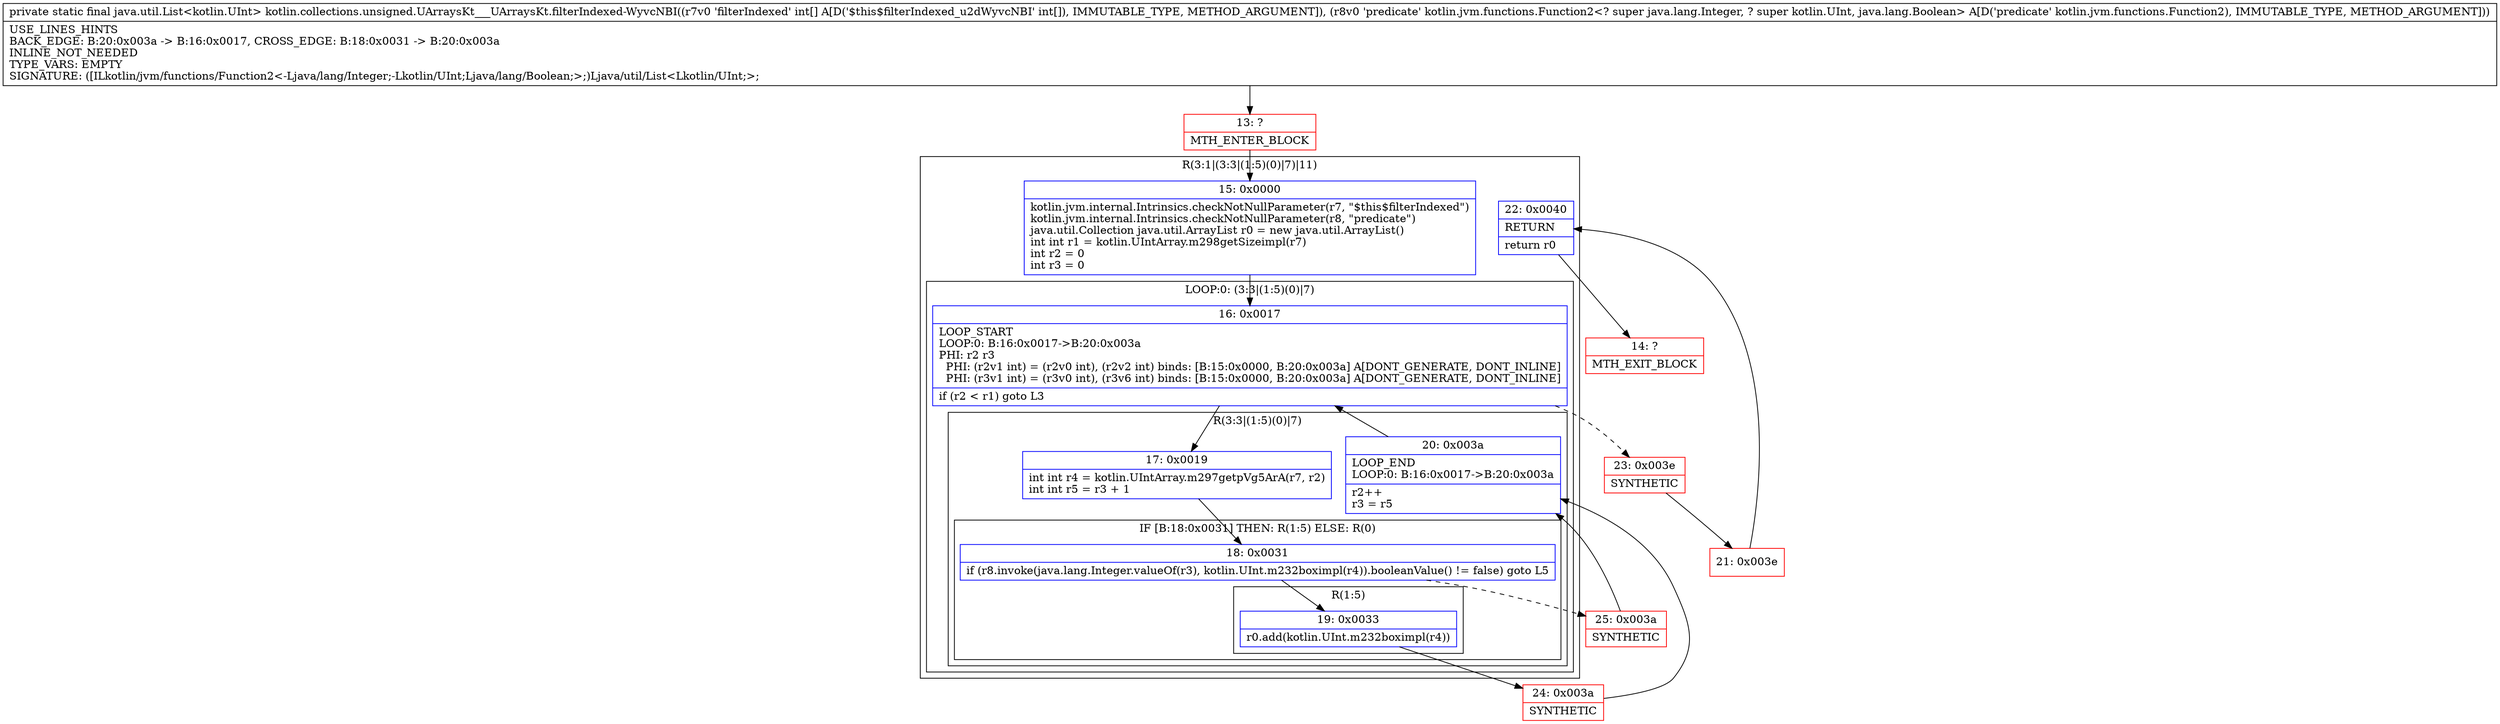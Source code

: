 digraph "CFG forkotlin.collections.unsigned.UArraysKt___UArraysKt.filterIndexed\-WyvcNBI([ILkotlin\/jvm\/functions\/Function2;)Ljava\/util\/List;" {
subgraph cluster_Region_1103141367 {
label = "R(3:1|(3:3|(1:5)(0)|7)|11)";
node [shape=record,color=blue];
Node_15 [shape=record,label="{15\:\ 0x0000|kotlin.jvm.internal.Intrinsics.checkNotNullParameter(r7, \"$this$filterIndexed\")\lkotlin.jvm.internal.Intrinsics.checkNotNullParameter(r8, \"predicate\")\ljava.util.Collection java.util.ArrayList r0 = new java.util.ArrayList()\lint int r1 = kotlin.UIntArray.m298getSizeimpl(r7)\lint r2 = 0\lint r3 = 0\l}"];
subgraph cluster_LoopRegion_331702174 {
label = "LOOP:0: (3:3|(1:5)(0)|7)";
node [shape=record,color=blue];
Node_16 [shape=record,label="{16\:\ 0x0017|LOOP_START\lLOOP:0: B:16:0x0017\-\>B:20:0x003a\lPHI: r2 r3 \l  PHI: (r2v1 int) = (r2v0 int), (r2v2 int) binds: [B:15:0x0000, B:20:0x003a] A[DONT_GENERATE, DONT_INLINE]\l  PHI: (r3v1 int) = (r3v0 int), (r3v6 int) binds: [B:15:0x0000, B:20:0x003a] A[DONT_GENERATE, DONT_INLINE]\l|if (r2 \< r1) goto L3\l}"];
subgraph cluster_Region_1431965581 {
label = "R(3:3|(1:5)(0)|7)";
node [shape=record,color=blue];
Node_17 [shape=record,label="{17\:\ 0x0019|int int r4 = kotlin.UIntArray.m297getpVg5ArA(r7, r2)\lint int r5 = r3 + 1\l}"];
subgraph cluster_IfRegion_269495280 {
label = "IF [B:18:0x0031] THEN: R(1:5) ELSE: R(0)";
node [shape=record,color=blue];
Node_18 [shape=record,label="{18\:\ 0x0031|if (r8.invoke(java.lang.Integer.valueOf(r3), kotlin.UInt.m232boximpl(r4)).booleanValue() != false) goto L5\l}"];
subgraph cluster_Region_2089709025 {
label = "R(1:5)";
node [shape=record,color=blue];
Node_19 [shape=record,label="{19\:\ 0x0033|r0.add(kotlin.UInt.m232boximpl(r4))\l}"];
}
subgraph cluster_Region_630908736 {
label = "R(0)";
node [shape=record,color=blue];
}
}
Node_20 [shape=record,label="{20\:\ 0x003a|LOOP_END\lLOOP:0: B:16:0x0017\-\>B:20:0x003a\l|r2++\lr3 = r5\l}"];
}
}
Node_22 [shape=record,label="{22\:\ 0x0040|RETURN\l|return r0\l}"];
}
Node_13 [shape=record,color=red,label="{13\:\ ?|MTH_ENTER_BLOCK\l}"];
Node_24 [shape=record,color=red,label="{24\:\ 0x003a|SYNTHETIC\l}"];
Node_25 [shape=record,color=red,label="{25\:\ 0x003a|SYNTHETIC\l}"];
Node_23 [shape=record,color=red,label="{23\:\ 0x003e|SYNTHETIC\l}"];
Node_21 [shape=record,color=red,label="{21\:\ 0x003e}"];
Node_14 [shape=record,color=red,label="{14\:\ ?|MTH_EXIT_BLOCK\l}"];
MethodNode[shape=record,label="{private static final java.util.List\<kotlin.UInt\> kotlin.collections.unsigned.UArraysKt___UArraysKt.filterIndexed\-WyvcNBI((r7v0 'filterIndexed' int[] A[D('$this$filterIndexed_u2dWyvcNBI' int[]), IMMUTABLE_TYPE, METHOD_ARGUMENT]), (r8v0 'predicate' kotlin.jvm.functions.Function2\<? super java.lang.Integer, ? super kotlin.UInt, java.lang.Boolean\> A[D('predicate' kotlin.jvm.functions.Function2), IMMUTABLE_TYPE, METHOD_ARGUMENT]))  | USE_LINES_HINTS\lBACK_EDGE: B:20:0x003a \-\> B:16:0x0017, CROSS_EDGE: B:18:0x0031 \-\> B:20:0x003a\lINLINE_NOT_NEEDED\lTYPE_VARS: EMPTY\lSIGNATURE: ([ILkotlin\/jvm\/functions\/Function2\<\-Ljava\/lang\/Integer;\-Lkotlin\/UInt;Ljava\/lang\/Boolean;\>;)Ljava\/util\/List\<Lkotlin\/UInt;\>;\l}"];
MethodNode -> Node_13;Node_15 -> Node_16;
Node_16 -> Node_17;
Node_16 -> Node_23[style=dashed];
Node_17 -> Node_18;
Node_18 -> Node_19;
Node_18 -> Node_25[style=dashed];
Node_19 -> Node_24;
Node_20 -> Node_16;
Node_22 -> Node_14;
Node_13 -> Node_15;
Node_24 -> Node_20;
Node_25 -> Node_20;
Node_23 -> Node_21;
Node_21 -> Node_22;
}

